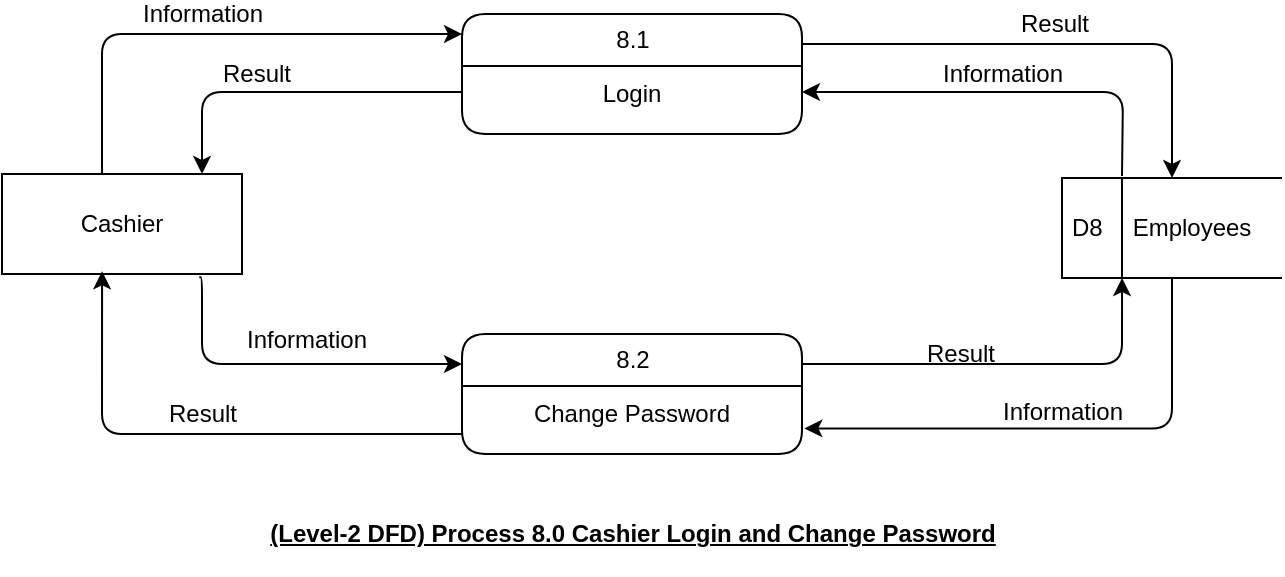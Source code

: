 <mxfile version="14.6.13" type="device"><diagram id="Fddw_xT1oCShJlalXjfJ" name="Page-1"><mxGraphModel dx="1086" dy="806" grid="1" gridSize="10" guides="1" tooltips="1" connect="1" arrows="1" fold="1" page="1" pageScale="1" pageWidth="1100" pageHeight="850" math="0" shadow="0"><root><mxCell id="0"/><mxCell id="1" parent="0"/><mxCell id="Gws4NU00XwECKoN8kDIU-1" value="&lt;p class=&quot;MsoNormal&quot; style=&quot;font-size: 12px&quot;&gt;&lt;font style=&quot;font-size: 12px&quot;&gt;&lt;span style=&quot;font-size: 12px&quot;&gt;&lt;b style=&quot;font-size: 12px&quot;&gt;&lt;u style=&quot;font-size: 12px&quot;&gt;(Level-2 DFD) Process 8.0 Cashier Login and Change Password&lt;/u&gt;&lt;/b&gt;&lt;/span&gt;&lt;/font&gt;&lt;br style=&quot;font-size: 12px&quot;&gt;&lt;/p&gt;" style="text;html=1;align=center;verticalAlign=middle;resizable=0;points=[];autosize=1;strokeColor=none;fontColor=#000000;fontFamily=Helvetica;fontSize=12;" parent="1" vertex="1"><mxGeometry x="255" y="370" width="380" height="40" as="geometry"/></mxCell><mxCell id="Gws4NU00XwECKoN8kDIU-2" value="Information" style="edgeStyle=orthogonalEdgeStyle;curved=0;rounded=1;sketch=0;orthogonalLoop=1;jettySize=auto;html=1;entryX=0;entryY=0.25;entryDx=0;entryDy=0;labelBackgroundColor=none;fontColor=#000000;fontFamily=Helvetica;fontSize=12;exitX=0.822;exitY=1.033;exitDx=0;exitDy=0;exitPerimeter=0;" parent="1" source="Gws4NU00XwECKoN8kDIU-6" target="Gws4NU00XwECKoN8kDIU-11" edge="1"><mxGeometry x="0.112" y="12" relative="1" as="geometry"><mxPoint x="230" y="270" as="sourcePoint"/><mxPoint as="offset"/><Array as="points"><mxPoint x="230" y="262"/><mxPoint x="230" y="305"/></Array></mxGeometry></mxCell><mxCell id="Gws4NU00XwECKoN8kDIU-3" value="Information" style="edgeStyle=orthogonalEdgeStyle;jumpStyle=none;orthogonalLoop=1;jettySize=auto;html=1;entryX=0;entryY=0.167;entryDx=0;entryDy=0;entryPerimeter=0;shadow=0;labelBackgroundColor=none;rounded=1;fontColor=#000000;fontFamily=Helvetica;fontSize=12;" parent="1" source="Gws4NU00XwECKoN8kDIU-6" target="Gws4NU00XwECKoN8kDIU-8" edge="1"><mxGeometry x="-0.04" y="10" relative="1" as="geometry"><Array as="points"><mxPoint x="180" y="140"/></Array><mxPoint as="offset"/></mxGeometry></mxCell><mxCell id="Gws4NU00XwECKoN8kDIU-6" value="&lt;font style=&quot;font-size: 12px&quot;&gt;Cashier&lt;/font&gt;" style="rounded=0;whiteSpace=wrap;html=1;fontColor=#000000;fontFamily=Helvetica;fontSize=12;" parent="1" vertex="1"><mxGeometry x="130" y="210" width="120" height="50" as="geometry"/></mxCell><mxCell id="Gws4NU00XwECKoN8kDIU-7" value="Result" style="edgeStyle=orthogonalEdgeStyle;curved=0;rounded=1;sketch=0;orthogonalLoop=1;jettySize=auto;html=1;labelBackgroundColor=none;fontColor=#000000;fontFamily=Helvetica;fontSize=12;exitX=1;exitY=0.25;exitDx=0;exitDy=0;" parent="1" source="Gws4NU00XwECKoN8kDIU-8" target="Gws4NU00XwECKoN8kDIU-17" edge="1"><mxGeometry y="10" relative="1" as="geometry"><mxPoint x="530" y="150" as="sourcePoint"/><mxPoint x="730" y="210" as="targetPoint"/><mxPoint as="offset"/></mxGeometry></mxCell><mxCell id="Gws4NU00XwECKoN8kDIU-8" value="8.1" style="swimlane;html=1;fontStyle=0;childLayout=stackLayout;horizontal=1;startSize=26;horizontalStack=0;resizeParent=1;resizeLast=0;collapsible=1;marginBottom=0;swimlaneFillColor=#ffffff;align=center;rounded=1;shadow=0;comic=0;labelBackgroundColor=none;strokeWidth=1;fontFamily=Helvetica;fontSize=12;fontColor=#000000;" parent="1" vertex="1"><mxGeometry x="360" y="130" width="170" height="60" as="geometry"/></mxCell><mxCell id="Gws4NU00XwECKoN8kDIU-9" value="&lt;font style=&quot;font-size: 12px;&quot;&gt;&lt;span style=&quot;font-size: 12px;&quot;&gt;Login&lt;/span&gt;&lt;/font&gt;" style="text;html=1;strokeColor=none;fillColor=none;spacingLeft=4;spacingRight=4;whiteSpace=wrap;overflow=hidden;rotatable=0;points=[[0,0.5],[1,0.5]];portConstraint=eastwest;fontColor=#000000;align=center;fontFamily=Helvetica;fontSize=12;" parent="Gws4NU00XwECKoN8kDIU-8" vertex="1"><mxGeometry y="26" width="170" height="26" as="geometry"/></mxCell><mxCell id="Gws4NU00XwECKoN8kDIU-10" value="Result" style="edgeStyle=orthogonalEdgeStyle;curved=0;rounded=1;sketch=0;orthogonalLoop=1;jettySize=auto;html=1;labelBackgroundColor=none;fontColor=#000000;fontFamily=Helvetica;fontSize=12;entryX=0.417;entryY=0.973;entryDx=0;entryDy=0;entryPerimeter=0;" parent="1" source="Gws4NU00XwECKoN8kDIU-11" target="Gws4NU00XwECKoN8kDIU-6" edge="1"><mxGeometry y="-10" relative="1" as="geometry"><mxPoint as="offset"/><mxPoint x="350" y="340" as="sourcePoint"/><mxPoint x="180" y="264" as="targetPoint"/><Array as="points"><mxPoint x="180" y="340"/></Array></mxGeometry></mxCell><mxCell id="Gws4NU00XwECKoN8kDIU-11" value="8.2" style="swimlane;html=1;fontStyle=0;childLayout=stackLayout;horizontal=1;startSize=26;horizontalStack=0;resizeParent=1;resizeLast=0;collapsible=1;marginBottom=0;swimlaneFillColor=#ffffff;align=center;rounded=1;shadow=0;comic=0;labelBackgroundColor=none;strokeWidth=1;fontFamily=Helvetica;fontSize=12;fontColor=#000000;" parent="1" vertex="1"><mxGeometry x="360" y="290" width="170" height="60" as="geometry"/></mxCell><mxCell id="Gws4NU00XwECKoN8kDIU-12" value="&lt;font style=&quot;font-size: 12px;&quot;&gt;&lt;span style=&quot;font-size: 12px;&quot;&gt;Change Password&lt;/span&gt;&lt;/font&gt;" style="text;html=1;strokeColor=none;fillColor=none;spacingLeft=4;spacingRight=4;whiteSpace=wrap;overflow=hidden;rotatable=0;points=[[0,0.5],[1,0.5]];portConstraint=eastwest;fontColor=#000000;align=center;fontFamily=Helvetica;fontSize=12;" parent="Gws4NU00XwECKoN8kDIU-11" vertex="1"><mxGeometry y="26" width="170" height="26" as="geometry"/></mxCell><mxCell id="Gws4NU00XwECKoN8kDIU-13" value="&#10;&#10;&lt;span style=&quot;font-size: 12px; font-style: normal; font-weight: 400; letter-spacing: normal; text-align: center; text-indent: 0px; text-transform: none; word-spacing: 0px; display: inline; float: none;&quot;&gt;Information&lt;/span&gt;&#10;&#10;" style="edgeStyle=orthogonalEdgeStyle;curved=0;rounded=1;sketch=0;orthogonalLoop=1;jettySize=auto;html=1;entryX=1;entryY=0.5;entryDx=0;entryDy=0;labelBackgroundColor=none;fontColor=#000000;fontFamily=Helvetica;fontSize=12;" parent="1" target="Gws4NU00XwECKoN8kDIU-9" edge="1"><mxGeometry x="0.017" y="-9" relative="1" as="geometry"><mxPoint x="690" y="211" as="sourcePoint"/><mxPoint as="offset"/></mxGeometry></mxCell><mxCell id="Gws4NU00XwECKoN8kDIU-14" value="&#10;&#10;&lt;span style=&quot;font-size: 12px; font-style: normal; font-weight: 400; letter-spacing: normal; text-align: center; text-indent: 0px; text-transform: none; word-spacing: 0px; display: inline; float: none;&quot;&gt;Information&lt;/span&gt;&#10;&#10;" style="edgeStyle=orthogonalEdgeStyle;curved=0;rounded=1;sketch=0;orthogonalLoop=1;jettySize=auto;html=1;entryX=1.007;entryY=0.815;entryDx=0;entryDy=0;entryPerimeter=0;exitX=0.5;exitY=1;exitDx=0;exitDy=0;labelBackgroundColor=none;fontColor=#000000;fontFamily=Helvetica;fontSize=12;" parent="1" source="Gws4NU00XwECKoN8kDIU-17" target="Gws4NU00XwECKoN8kDIU-12" edge="1"><mxGeometry x="0.006" y="-8" relative="1" as="geometry"><mxPoint as="offset"/></mxGeometry></mxCell><mxCell id="Gws4NU00XwECKoN8kDIU-17" value="D8" style="html=1;dashed=0;whitespace=wrap;shape=mxgraph.dfd.dataStoreID;align=left;spacingLeft=3;points=[[0,0],[0.5,0],[1,0],[0,0.5],[1,0.5],[0,1],[0.5,1],[1,1]];fontColor=#000000;fontFamily=Helvetica;fontSize=12;" parent="1" vertex="1"><mxGeometry x="660" y="212" width="110" height="50" as="geometry"/></mxCell><mxCell id="Gws4NU00XwECKoN8kDIU-18" value="Employees" style="text;html=1;strokeColor=none;fillColor=none;align=center;verticalAlign=middle;whiteSpace=wrap;rounded=0;fontColor=#000000;fontFamily=Helvetica;fontSize=12;" parent="1" vertex="1"><mxGeometry x="700" y="227" width="50" height="20" as="geometry"/></mxCell><mxCell id="Gws4NU00XwECKoN8kDIU-19" value="Result" style="edgeStyle=orthogonalEdgeStyle;curved=0;rounded=1;sketch=0;orthogonalLoop=1;jettySize=auto;html=1;exitX=1;exitY=0.25;exitDx=0;exitDy=0;labelBackgroundColor=none;fontColor=#000000;fontFamily=Helvetica;fontSize=12;entryX=0.273;entryY=1;entryDx=0;entryDy=0;entryPerimeter=0;" parent="1" source="Gws4NU00XwECKoN8kDIU-11" target="Gws4NU00XwECKoN8kDIU-17" edge="1"><mxGeometry x="-0.227" y="5" relative="1" as="geometry"><mxPoint as="offset"/><mxPoint x="671" y="265" as="targetPoint"/></mxGeometry></mxCell><mxCell id="Gws4NU00XwECKoN8kDIU-20" value="Result" style="edgeStyle=orthogonalEdgeStyle;curved=0;rounded=1;sketch=0;orthogonalLoop=1;jettySize=auto;html=1;labelBackgroundColor=none;fontColor=#000000;fontFamily=Helvetica;fontSize=12;" parent="1" source="Gws4NU00XwECKoN8kDIU-9" edge="1"><mxGeometry x="0.205" y="-9" relative="1" as="geometry"><mxPoint as="offset"/><mxPoint x="230" y="210" as="targetPoint"/><Array as="points"><mxPoint x="230" y="169"/><mxPoint x="230" y="210"/></Array></mxGeometry></mxCell></root></mxGraphModel></diagram></mxfile>